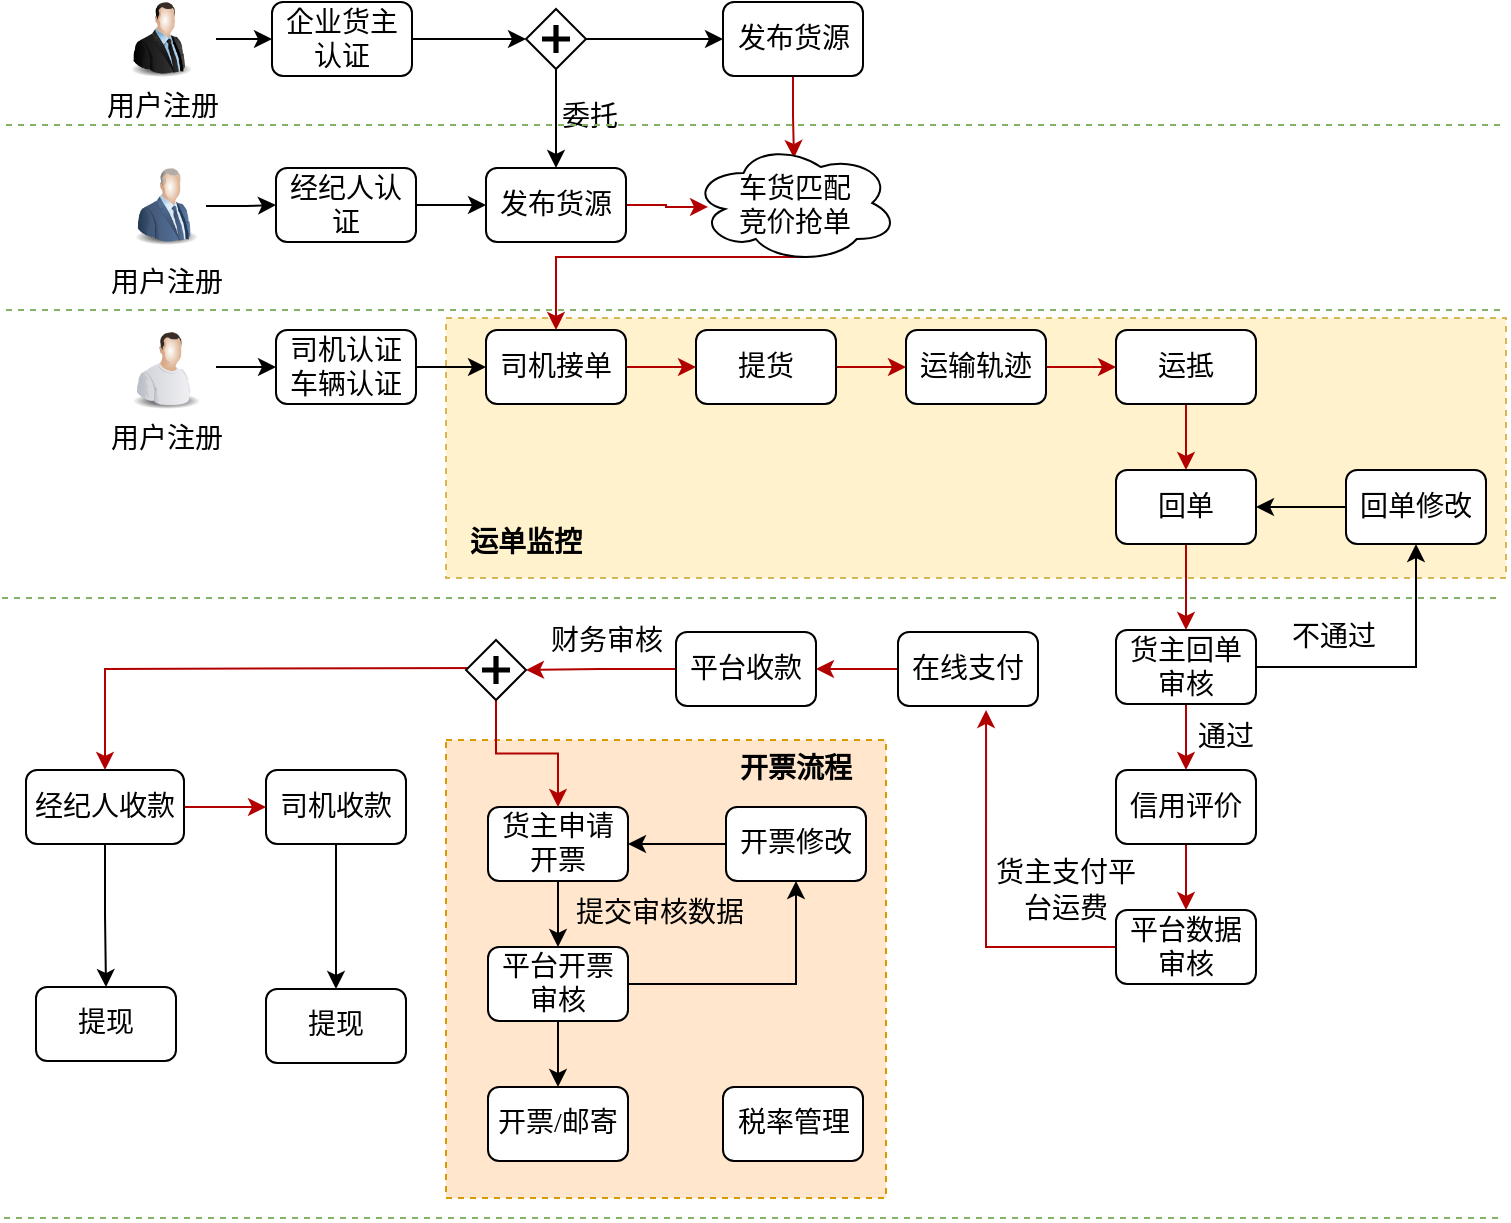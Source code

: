 <mxfile version="12.3.6" type="github" pages="1">
  <diagram id="qYqDt66bANYwKAUjIp7B" name="第 1 页">
    <mxGraphModel dx="1066" dy="478" grid="1" gridSize="10" guides="1" tooltips="1" connect="1" arrows="1" fold="1" page="1" pageScale="1" pageWidth="827" pageHeight="1169" math="0" shadow="0">
      <root>
        <mxCell id="0"/>
        <mxCell id="1" parent="0"/>
        <mxCell id="28vUUWtY91V1V11K80DQ-142" value="" style="rounded=0;whiteSpace=wrap;html=1;shadow=0;dashed=1;strokeWidth=1;fontFamily=Verdana;fontSize=14;fillColor=#ffe6cc;strokeColor=#d79b00;" parent="1" vertex="1">
          <mxGeometry x="230" y="391" width="220" height="229" as="geometry"/>
        </mxCell>
        <mxCell id="28vUUWtY91V1V11K80DQ-86" value="" style="rounded=0;whiteSpace=wrap;html=1;shadow=0;strokeWidth=1;fontFamily=Verdana;fontSize=14;dashed=1;fillColor=#fff2cc;strokeColor=#d6b656;" parent="1" vertex="1">
          <mxGeometry x="230" y="180" width="530" height="130" as="geometry"/>
        </mxCell>
        <mxCell id="28vUUWtY91V1V11K80DQ-1" value="" style="edgeStyle=orthogonalEdgeStyle;rounded=0;orthogonalLoop=1;jettySize=auto;html=1;fontSize=14;fillColor=#e51400;strokeColor=#B20000;" parent="1" source="28vUUWtY91V1V11K80DQ-2" target="28vUUWtY91V1V11K80DQ-4" edge="1">
          <mxGeometry relative="1" as="geometry"/>
        </mxCell>
        <mxCell id="28vUUWtY91V1V11K80DQ-2" value="司机接单" style="rounded=1;whiteSpace=wrap;html=1;shadow=0;labelBackgroundColor=none;strokeWidth=1;fontFamily=Verdana;fontSize=14;align=center;" parent="1" vertex="1">
          <mxGeometry x="250" y="186" width="70" height="37" as="geometry"/>
        </mxCell>
        <mxCell id="28vUUWtY91V1V11K80DQ-3" value="" style="edgeStyle=orthogonalEdgeStyle;rounded=0;orthogonalLoop=1;jettySize=auto;html=1;fontSize=14;fillColor=#e51400;strokeColor=#B20000;" parent="1" source="28vUUWtY91V1V11K80DQ-4" target="28vUUWtY91V1V11K80DQ-6" edge="1">
          <mxGeometry relative="1" as="geometry"/>
        </mxCell>
        <mxCell id="28vUUWtY91V1V11K80DQ-4" value="提货" style="rounded=1;whiteSpace=wrap;html=1;shadow=0;labelBackgroundColor=none;strokeWidth=1;fontFamily=Verdana;fontSize=14;align=center;" parent="1" vertex="1">
          <mxGeometry x="355" y="186" width="70" height="37" as="geometry"/>
        </mxCell>
        <mxCell id="28vUUWtY91V1V11K80DQ-5" value="" style="edgeStyle=orthogonalEdgeStyle;rounded=0;orthogonalLoop=1;jettySize=auto;html=1;fontSize=14;fillColor=#e51400;strokeColor=#B20000;" parent="1" source="28vUUWtY91V1V11K80DQ-6" target="28vUUWtY91V1V11K80DQ-7" edge="1">
          <mxGeometry relative="1" as="geometry"/>
        </mxCell>
        <mxCell id="28vUUWtY91V1V11K80DQ-6" value="运输轨迹" style="rounded=1;whiteSpace=wrap;html=1;shadow=0;labelBackgroundColor=none;strokeWidth=1;fontFamily=Verdana;fontSize=14;align=center;" parent="1" vertex="1">
          <mxGeometry x="460" y="186" width="70" height="37" as="geometry"/>
        </mxCell>
        <mxCell id="28vUUWtY91V1V11K80DQ-9" value="" style="edgeStyle=orthogonalEdgeStyle;rounded=0;orthogonalLoop=1;jettySize=auto;html=1;fontSize=14;fillColor=#e51400;strokeColor=#B20000;" parent="1" source="28vUUWtY91V1V11K80DQ-7" target="28vUUWtY91V1V11K80DQ-8" edge="1">
          <mxGeometry relative="1" as="geometry"/>
        </mxCell>
        <mxCell id="28vUUWtY91V1V11K80DQ-7" value="运抵" style="rounded=1;whiteSpace=wrap;html=1;shadow=0;labelBackgroundColor=none;strokeWidth=1;fontFamily=Verdana;fontSize=14;align=center;" parent="1" vertex="1">
          <mxGeometry x="565" y="186" width="70" height="37" as="geometry"/>
        </mxCell>
        <mxCell id="28vUUWtY91V1V11K80DQ-15" value="" style="edgeStyle=orthogonalEdgeStyle;rounded=0;orthogonalLoop=1;jettySize=auto;html=1;fontSize=14;fillColor=#e51400;strokeColor=#B20000;" parent="1" source="28vUUWtY91V1V11K80DQ-8" target="28vUUWtY91V1V11K80DQ-14" edge="1">
          <mxGeometry relative="1" as="geometry"/>
        </mxCell>
        <mxCell id="28vUUWtY91V1V11K80DQ-8" value="回单" style="rounded=1;whiteSpace=wrap;html=1;shadow=0;labelBackgroundColor=none;strokeWidth=1;fontFamily=Verdana;fontSize=14;align=center;" parent="1" vertex="1">
          <mxGeometry x="565" y="256" width="70" height="37" as="geometry"/>
        </mxCell>
        <mxCell id="28vUUWtY91V1V11K80DQ-39" style="edgeStyle=orthogonalEdgeStyle;rounded=0;orthogonalLoop=1;jettySize=auto;html=1;entryX=0.5;entryY=1;entryDx=0;entryDy=0;fontSize=14;" parent="1" source="28vUUWtY91V1V11K80DQ-14" target="28vUUWtY91V1V11K80DQ-38" edge="1">
          <mxGeometry relative="1" as="geometry"/>
        </mxCell>
        <mxCell id="iF3wOTfzOUe_LDXgfB9u-3" style="edgeStyle=orthogonalEdgeStyle;rounded=0;orthogonalLoop=1;jettySize=auto;html=1;entryX=0.5;entryY=0;entryDx=0;entryDy=0;fontSize=14;fillColor=#e51400;strokeColor=#B20000;" edge="1" parent="1" source="28vUUWtY91V1V11K80DQ-14" target="28vUUWtY91V1V11K80DQ-63">
          <mxGeometry relative="1" as="geometry"/>
        </mxCell>
        <mxCell id="28vUUWtY91V1V11K80DQ-14" value="货主回单审核" style="rounded=1;whiteSpace=wrap;html=1;shadow=0;labelBackgroundColor=none;strokeWidth=1;fontFamily=Verdana;fontSize=14;align=center;" parent="1" vertex="1">
          <mxGeometry x="565" y="336" width="70" height="37" as="geometry"/>
        </mxCell>
        <mxCell id="iF3wOTfzOUe_LDXgfB9u-5" value="" style="edgeStyle=orthogonalEdgeStyle;rounded=0;orthogonalLoop=1;jettySize=auto;html=1;fontSize=14;fillColor=#e51400;strokeColor=#B20000;" edge="1" parent="1" source="28vUUWtY91V1V11K80DQ-63" target="iF3wOTfzOUe_LDXgfB9u-4">
          <mxGeometry relative="1" as="geometry"/>
        </mxCell>
        <mxCell id="28vUUWtY91V1V11K80DQ-63" value="信用评价" style="rounded=1;whiteSpace=wrap;html=1;shadow=0;labelBackgroundColor=none;strokeWidth=1;fontFamily=Verdana;fontSize=14;align=center;" parent="1" vertex="1">
          <mxGeometry x="565" y="406" width="70" height="37" as="geometry"/>
        </mxCell>
        <mxCell id="iF3wOTfzOUe_LDXgfB9u-8" style="edgeStyle=orthogonalEdgeStyle;rounded=0;orthogonalLoop=1;jettySize=auto;html=1;fontSize=14;entryX=0.629;entryY=1.054;entryDx=0;entryDy=0;entryPerimeter=0;fillColor=#e51400;strokeColor=#B20000;" edge="1" parent="1" source="iF3wOTfzOUe_LDXgfB9u-4" target="28vUUWtY91V1V11K80DQ-30">
          <mxGeometry relative="1" as="geometry">
            <mxPoint x="500" y="370" as="targetPoint"/>
          </mxGeometry>
        </mxCell>
        <mxCell id="iF3wOTfzOUe_LDXgfB9u-4" value="平台数据审核" style="rounded=1;whiteSpace=wrap;html=1;shadow=0;labelBackgroundColor=none;strokeWidth=1;fontFamily=Verdana;fontSize=14;align=center;" vertex="1" parent="1">
          <mxGeometry x="565" y="476" width="70" height="37" as="geometry"/>
        </mxCell>
        <mxCell id="28vUUWtY91V1V11K80DQ-127" value="" style="edgeStyle=orthogonalEdgeStyle;rounded=0;orthogonalLoop=1;jettySize=auto;html=1;fontFamily=Verdana;fontSize=14;fillColor=#e51400;strokeColor=#B20000;" parent="1" source="28vUUWtY91V1V11K80DQ-30" target="28vUUWtY91V1V11K80DQ-43" edge="1">
          <mxGeometry relative="1" as="geometry"/>
        </mxCell>
        <mxCell id="28vUUWtY91V1V11K80DQ-30" value="在线支付" style="rounded=1;whiteSpace=wrap;html=1;shadow=0;labelBackgroundColor=none;strokeWidth=1;fontFamily=Verdana;fontSize=14;align=center;" parent="1" vertex="1">
          <mxGeometry x="456" y="337" width="70" height="37" as="geometry"/>
        </mxCell>
        <mxCell id="28vUUWtY91V1V11K80DQ-55" value="" style="edgeStyle=orthogonalEdgeStyle;rounded=0;orthogonalLoop=1;jettySize=auto;html=1;fontSize=14;" parent="1" source="28vUUWtY91V1V11K80DQ-52" target="28vUUWtY91V1V11K80DQ-54" edge="1">
          <mxGeometry relative="1" as="geometry"/>
        </mxCell>
        <mxCell id="28vUUWtY91V1V11K80DQ-52" value="货主申请开票" style="rounded=1;whiteSpace=wrap;html=1;shadow=0;labelBackgroundColor=none;strokeWidth=1;fontFamily=Verdana;fontSize=14;align=center;" parent="1" vertex="1">
          <mxGeometry x="251" y="424.5" width="70" height="37" as="geometry"/>
        </mxCell>
        <mxCell id="28vUUWtY91V1V11K80DQ-59" style="edgeStyle=orthogonalEdgeStyle;rounded=0;orthogonalLoop=1;jettySize=auto;html=1;entryX=0.5;entryY=1;entryDx=0;entryDy=0;fontSize=14;" parent="1" source="28vUUWtY91V1V11K80DQ-54" target="28vUUWtY91V1V11K80DQ-58" edge="1">
          <mxGeometry relative="1" as="geometry"/>
        </mxCell>
        <mxCell id="28vUUWtY91V1V11K80DQ-62" value="" style="edgeStyle=orthogonalEdgeStyle;rounded=0;orthogonalLoop=1;jettySize=auto;html=1;fontSize=14;" parent="1" source="28vUUWtY91V1V11K80DQ-54" target="28vUUWtY91V1V11K80DQ-61" edge="1">
          <mxGeometry relative="1" as="geometry"/>
        </mxCell>
        <mxCell id="28vUUWtY91V1V11K80DQ-54" value="平台开票审核" style="rounded=1;whiteSpace=wrap;html=1;shadow=0;labelBackgroundColor=none;strokeWidth=1;fontFamily=Verdana;fontSize=14;align=center;" parent="1" vertex="1">
          <mxGeometry x="251" y="494.5" width="70" height="37" as="geometry"/>
        </mxCell>
        <mxCell id="28vUUWtY91V1V11K80DQ-61" value="开票/邮寄" style="rounded=1;whiteSpace=wrap;html=1;shadow=0;labelBackgroundColor=none;strokeWidth=1;fontFamily=Verdana;fontSize=14;align=center;" parent="1" vertex="1">
          <mxGeometry x="251" y="564.5" width="70" height="37" as="geometry"/>
        </mxCell>
        <mxCell id="iF3wOTfzOUe_LDXgfB9u-13" style="edgeStyle=orthogonalEdgeStyle;rounded=0;orthogonalLoop=1;jettySize=auto;html=1;fontSize=14;entryX=1;entryY=0.5;entryDx=0;entryDy=0;fillColor=#e51400;strokeColor=#B20000;" edge="1" parent="1" source="28vUUWtY91V1V11K80DQ-43" target="iF3wOTfzOUe_LDXgfB9u-12">
          <mxGeometry relative="1" as="geometry">
            <mxPoint x="280" y="355.5" as="targetPoint"/>
          </mxGeometry>
        </mxCell>
        <mxCell id="28vUUWtY91V1V11K80DQ-43" value="平台收款" style="rounded=1;whiteSpace=wrap;html=1;shadow=0;labelBackgroundColor=none;strokeWidth=1;fontFamily=Verdana;fontSize=14;align=center;" parent="1" vertex="1">
          <mxGeometry x="345" y="337" width="70" height="37" as="geometry"/>
        </mxCell>
        <mxCell id="28vUUWtY91V1V11K80DQ-85" value="" style="edgeStyle=orthogonalEdgeStyle;rounded=0;orthogonalLoop=1;jettySize=auto;html=1;fontFamily=Verdana;fontSize=14;" parent="1" source="28vUUWtY91V1V11K80DQ-45" target="28vUUWtY91V1V11K80DQ-84" edge="1">
          <mxGeometry relative="1" as="geometry"/>
        </mxCell>
        <mxCell id="28vUUWtY91V1V11K80DQ-45" value="司机收款" style="rounded=1;whiteSpace=wrap;html=1;shadow=0;labelBackgroundColor=none;strokeWidth=1;fontFamily=Verdana;fontSize=14;align=center;" parent="1" vertex="1">
          <mxGeometry x="140" y="406" width="70" height="37" as="geometry"/>
        </mxCell>
        <mxCell id="28vUUWtY91V1V11K80DQ-84" value="提现" style="rounded=1;whiteSpace=wrap;html=1;shadow=0;labelBackgroundColor=none;strokeWidth=1;fontFamily=Verdana;fontSize=14;align=center;" parent="1" vertex="1">
          <mxGeometry x="140" y="515.5" width="70" height="37" as="geometry"/>
        </mxCell>
        <mxCell id="28vUUWtY91V1V11K80DQ-13" value="" style="edgeStyle=orthogonalEdgeStyle;rounded=0;orthogonalLoop=1;jettySize=auto;html=1;fontSize=14;" parent="1" source="28vUUWtY91V1V11K80DQ-10" target="28vUUWtY91V1V11K80DQ-2" edge="1">
          <mxGeometry relative="1" as="geometry"/>
        </mxCell>
        <mxCell id="28vUUWtY91V1V11K80DQ-10" value="司机认证&lt;br style=&quot;font-size: 14px;&quot;&gt;车辆认证" style="rounded=1;whiteSpace=wrap;html=1;shadow=0;labelBackgroundColor=none;strokeWidth=1;fontFamily=Verdana;fontSize=14;align=center;" parent="1" vertex="1">
          <mxGeometry x="145" y="186" width="70" height="37" as="geometry"/>
        </mxCell>
        <mxCell id="28vUUWtY91V1V11K80DQ-29" style="edgeStyle=orthogonalEdgeStyle;rounded=0;orthogonalLoop=1;jettySize=auto;html=1;entryX=0.078;entryY=0.533;entryDx=0;entryDy=0;entryPerimeter=0;fontSize=14;fillColor=#e51400;strokeColor=#B20000;" parent="1" source="28vUUWtY91V1V11K80DQ-17" target="6LW1AeHPkMDRcIlr9ZgV-1" edge="1">
          <mxGeometry relative="1" as="geometry"/>
        </mxCell>
        <mxCell id="28vUUWtY91V1V11K80DQ-17" value="发布货源" style="rounded=1;whiteSpace=wrap;html=1;shadow=0;labelBackgroundColor=none;strokeWidth=1;fontFamily=Verdana;fontSize=14;align=center;" parent="1" vertex="1">
          <mxGeometry x="250" y="105" width="70" height="37" as="geometry"/>
        </mxCell>
        <mxCell id="28vUUWtY91V1V11K80DQ-23" value="" style="edgeStyle=orthogonalEdgeStyle;rounded=0;orthogonalLoop=1;jettySize=auto;html=1;fontSize=14;" parent="1" source="28vUUWtY91V1V11K80DQ-24" target="28vUUWtY91V1V11K80DQ-17" edge="1">
          <mxGeometry relative="1" as="geometry"/>
        </mxCell>
        <mxCell id="28vUUWtY91V1V11K80DQ-24" value="经纪人认证" style="rounded=1;whiteSpace=wrap;html=1;shadow=0;labelBackgroundColor=none;strokeWidth=1;fontFamily=Verdana;fontSize=14;align=center;" parent="1" vertex="1">
          <mxGeometry x="145" y="105" width="70" height="37" as="geometry"/>
        </mxCell>
        <mxCell id="28vUUWtY91V1V11K80DQ-40" value="" style="edgeStyle=orthogonalEdgeStyle;rounded=0;orthogonalLoop=1;jettySize=auto;html=1;fontSize=14;" parent="1" source="28vUUWtY91V1V11K80DQ-38" target="28vUUWtY91V1V11K80DQ-8" edge="1">
          <mxGeometry relative="1" as="geometry"/>
        </mxCell>
        <mxCell id="28vUUWtY91V1V11K80DQ-38" value="回单修改" style="rounded=1;whiteSpace=wrap;html=1;shadow=0;labelBackgroundColor=none;strokeWidth=1;fontFamily=Verdana;fontSize=14;align=center;" parent="1" vertex="1">
          <mxGeometry x="680" y="256" width="70" height="37" as="geometry"/>
        </mxCell>
        <mxCell id="28vUUWtY91V1V11K80DQ-49" value="&lt;span style=&quot;font-family: verdana; font-size: 14px;&quot;&gt;货主支付平台运费&lt;/span&gt;" style="text;html=1;strokeColor=none;fillColor=none;align=center;verticalAlign=middle;whiteSpace=wrap;rounded=0;fontSize=14;" parent="1" vertex="1">
          <mxGeometry x="500" y="456" width="80" height="20" as="geometry"/>
        </mxCell>
        <mxCell id="28vUUWtY91V1V11K80DQ-131" style="edgeStyle=orthogonalEdgeStyle;rounded=0;orthogonalLoop=1;jettySize=auto;html=1;entryX=1;entryY=0.5;entryDx=0;entryDy=0;fontFamily=Verdana;fontSize=14;" parent="1" source="28vUUWtY91V1V11K80DQ-58" target="28vUUWtY91V1V11K80DQ-52" edge="1">
          <mxGeometry relative="1" as="geometry"/>
        </mxCell>
        <mxCell id="28vUUWtY91V1V11K80DQ-58" value="开票修改" style="rounded=1;whiteSpace=wrap;html=1;shadow=0;labelBackgroundColor=none;strokeWidth=1;fontFamily=Verdana;fontSize=14;align=center;" parent="1" vertex="1">
          <mxGeometry x="370" y="424.5" width="70" height="37" as="geometry"/>
        </mxCell>
        <mxCell id="28vUUWtY91V1V11K80DQ-79" value="不通过" style="text;html=1;strokeColor=none;fillColor=none;align=center;verticalAlign=middle;whiteSpace=wrap;rounded=0;shadow=0;fontFamily=Verdana;fontSize=14;" parent="1" vertex="1">
          <mxGeometry x="650" y="330" width="48" height="20" as="geometry"/>
        </mxCell>
        <mxCell id="28vUUWtY91V1V11K80DQ-80" value="通过" style="text;html=1;strokeColor=none;fillColor=none;align=center;verticalAlign=middle;whiteSpace=wrap;rounded=0;shadow=0;fontFamily=Verdana;fontSize=14;" parent="1" vertex="1">
          <mxGeometry x="600" y="379.5" width="40" height="20" as="geometry"/>
        </mxCell>
        <mxCell id="28vUUWtY91V1V11K80DQ-87" value="运单监控" style="text;html=1;strokeColor=none;fillColor=none;align=center;verticalAlign=middle;whiteSpace=wrap;rounded=0;shadow=0;dashed=1;fontFamily=Verdana;fontSize=14;fontStyle=1" parent="1" vertex="1">
          <mxGeometry x="240" y="283" width="60" height="20" as="geometry"/>
        </mxCell>
        <mxCell id="28vUUWtY91V1V11K80DQ-99" value="" style="edgeStyle=orthogonalEdgeStyle;rounded=0;orthogonalLoop=1;jettySize=auto;html=1;fontFamily=Verdana;fontSize=14;" parent="1" source="28vUUWtY91V1V11K80DQ-89" target="28vUUWtY91V1V11K80DQ-24" edge="1">
          <mxGeometry relative="1" as="geometry"/>
        </mxCell>
        <mxCell id="28vUUWtY91V1V11K80DQ-89" value="用户注册" style="image;html=1;labelBackgroundColor=#ffffff;image=img/lib/clip_art/people/Suit_Man_Blue_128x128.png;rounded=1;shadow=0;dashed=1;strokeWidth=1;fontFamily=Verdana;fontSize=14;" parent="1" vertex="1">
          <mxGeometry x="70" y="100.5" width="40" height="47" as="geometry"/>
        </mxCell>
        <mxCell id="28vUUWtY91V1V11K80DQ-100" value="" style="edgeStyle=orthogonalEdgeStyle;rounded=0;orthogonalLoop=1;jettySize=auto;html=1;fontFamily=Verdana;fontSize=14;" parent="1" source="28vUUWtY91V1V11K80DQ-90" target="28vUUWtY91V1V11K80DQ-10" edge="1">
          <mxGeometry relative="1" as="geometry"/>
        </mxCell>
        <mxCell id="28vUUWtY91V1V11K80DQ-90" value="用户注册" style="image;html=1;labelBackgroundColor=#ffffff;image=img/lib/clip_art/people/Worker_Man_128x128.png;rounded=1;shadow=0;dashed=1;strokeWidth=1;fontFamily=Verdana;fontSize=14;" parent="1" vertex="1">
          <mxGeometry x="65" y="183" width="50" height="43" as="geometry"/>
        </mxCell>
        <mxCell id="28vUUWtY91V1V11K80DQ-98" value="" style="edgeStyle=orthogonalEdgeStyle;rounded=0;orthogonalLoop=1;jettySize=auto;html=1;fontFamily=Verdana;fontSize=14;" parent="1" source="28vUUWtY91V1V11K80DQ-94" target="28vUUWtY91V1V11K80DQ-96" edge="1">
          <mxGeometry relative="1" as="geometry"/>
        </mxCell>
        <mxCell id="28vUUWtY91V1V11K80DQ-94" value="用户注册" style="image;html=1;labelBackgroundColor=#ffffff;image=img/lib/clip_art/people/Suit_Man_128x128.png;rounded=1;shadow=0;dashed=1;strokeWidth=1;fontFamily=Verdana;fontSize=14;" parent="1" vertex="1">
          <mxGeometry x="60" y="21" width="55" height="39" as="geometry"/>
        </mxCell>
        <mxCell id="28vUUWtY91V1V11K80DQ-107" style="edgeStyle=orthogonalEdgeStyle;rounded=0;orthogonalLoop=1;jettySize=auto;html=1;entryX=0;entryY=0.5;entryDx=0;entryDy=0;fontFamily=Verdana;fontSize=14;" parent="1" source="28vUUWtY91V1V11K80DQ-96" target="28vUUWtY91V1V11K80DQ-105" edge="1">
          <mxGeometry relative="1" as="geometry"/>
        </mxCell>
        <mxCell id="28vUUWtY91V1V11K80DQ-96" value="企业货主认证" style="rounded=1;whiteSpace=wrap;html=1;shadow=0;labelBackgroundColor=none;strokeWidth=1;fontFamily=Verdana;fontSize=14;align=center;" parent="1" vertex="1">
          <mxGeometry x="143" y="22" width="70" height="37" as="geometry"/>
        </mxCell>
        <mxCell id="28vUUWtY91V1V11K80DQ-108" style="edgeStyle=orthogonalEdgeStyle;rounded=0;orthogonalLoop=1;jettySize=auto;html=1;entryX=0.5;entryY=0;entryDx=0;entryDy=0;fontFamily=Verdana;fontSize=14;" parent="1" source="28vUUWtY91V1V11K80DQ-105" target="28vUUWtY91V1V11K80DQ-17" edge="1">
          <mxGeometry relative="1" as="geometry"/>
        </mxCell>
        <mxCell id="28vUUWtY91V1V11K80DQ-113" value="" style="edgeStyle=orthogonalEdgeStyle;rounded=0;orthogonalLoop=1;jettySize=auto;html=1;fontFamily=Verdana;fontSize=14;" parent="1" source="28vUUWtY91V1V11K80DQ-105" target="28vUUWtY91V1V11K80DQ-112" edge="1">
          <mxGeometry relative="1" as="geometry"/>
        </mxCell>
        <mxCell id="28vUUWtY91V1V11K80DQ-105" value="" style="shape=mxgraph.bpmn.shape;html=1;verticalLabelPosition=bottom;labelBackgroundColor=#ffffff;verticalAlign=top;perimeter=rhombusPerimeter;background=gateway;outline=none;symbol=parallelGw;rounded=1;shadow=0;strokeWidth=1;fontFamily=Verdana;fontSize=14;align=center;" parent="1" vertex="1">
          <mxGeometry x="270" y="25.5" width="30" height="30" as="geometry"/>
        </mxCell>
        <mxCell id="28vUUWtY91V1V11K80DQ-109" value="委托" style="text;html=1;fontSize=14;fontFamily=Verdana;" parent="1" vertex="1">
          <mxGeometry x="286" y="64.5" width="50" height="28" as="geometry"/>
        </mxCell>
        <mxCell id="6LW1AeHPkMDRcIlr9ZgV-6" value="" style="edgeStyle=orthogonalEdgeStyle;rounded=0;orthogonalLoop=1;jettySize=auto;html=1;fontSize=14;entryX=0.495;entryY=0.125;entryDx=0;entryDy=0;entryPerimeter=0;fillColor=#e51400;strokeColor=#B20000;" parent="1" source="28vUUWtY91V1V11K80DQ-112" target="6LW1AeHPkMDRcIlr9ZgV-1" edge="1">
          <mxGeometry relative="1" as="geometry"/>
        </mxCell>
        <mxCell id="28vUUWtY91V1V11K80DQ-112" value="发布货源" style="rounded=1;whiteSpace=wrap;html=1;shadow=0;labelBackgroundColor=none;strokeWidth=1;fontFamily=Verdana;fontSize=14;align=center;" parent="1" vertex="1">
          <mxGeometry x="368.5" y="22" width="70" height="37" as="geometry"/>
        </mxCell>
        <mxCell id="28vUUWtY91V1V11K80DQ-116" value="" style="endArrow=none;dashed=1;html=1;fontFamily=Verdana;fontSize=14;fillColor=#d5e8d4;strokeColor=#82b366;" parent="1" edge="1">
          <mxGeometry width="50" height="50" relative="1" as="geometry">
            <mxPoint x="10" y="83.5" as="sourcePoint"/>
            <mxPoint x="760" y="83.5" as="targetPoint"/>
          </mxGeometry>
        </mxCell>
        <mxCell id="28vUUWtY91V1V11K80DQ-117" value="" style="endArrow=none;dashed=1;html=1;fontFamily=Verdana;fontSize=14;fillColor=#d5e8d4;strokeColor=#82b366;" parent="1" edge="1">
          <mxGeometry width="50" height="50" relative="1" as="geometry">
            <mxPoint x="10" y="176" as="sourcePoint"/>
            <mxPoint x="760" y="176" as="targetPoint"/>
          </mxGeometry>
        </mxCell>
        <mxCell id="28vUUWtY91V1V11K80DQ-120" value="开票流程" style="text;html=1;strokeColor=none;fillColor=none;align=center;verticalAlign=middle;whiteSpace=wrap;rounded=0;shadow=0;dashed=1;fontFamily=Verdana;fontSize=14;fontStyle=1" parent="1" vertex="1">
          <mxGeometry x="376" y="396" width="58" height="20" as="geometry"/>
        </mxCell>
        <mxCell id="28vUUWtY91V1V11K80DQ-122" value="税率管理" style="rounded=1;whiteSpace=wrap;html=1;shadow=0;labelBackgroundColor=none;strokeWidth=1;fontFamily=Verdana;fontSize=14;align=center;" parent="1" vertex="1">
          <mxGeometry x="368.5" y="564.5" width="70" height="37" as="geometry"/>
        </mxCell>
        <mxCell id="28vUUWtY91V1V11K80DQ-123" value="提交审核数据" style="text;html=1;strokeColor=none;fillColor=none;align=center;verticalAlign=middle;whiteSpace=wrap;rounded=0;shadow=0;dashed=1;fontFamily=Verdana;fontSize=14;" parent="1" vertex="1">
          <mxGeometry x="294" y="468" width="86" height="20" as="geometry"/>
        </mxCell>
        <mxCell id="28vUUWtY91V1V11K80DQ-138" style="edgeStyle=orthogonalEdgeStyle;rounded=0;orthogonalLoop=1;jettySize=auto;html=1;entryX=0.5;entryY=0;entryDx=0;entryDy=0;fontFamily=Verdana;fontSize=14;" parent="1" source="28vUUWtY91V1V11K80DQ-129" target="28vUUWtY91V1V11K80DQ-137" edge="1">
          <mxGeometry relative="1" as="geometry"/>
        </mxCell>
        <mxCell id="tZ4Hf1nv5zvD5JX4E7_J-5" value="" style="edgeStyle=orthogonalEdgeStyle;rounded=0;orthogonalLoop=1;jettySize=auto;html=1;fontSize=14;fillColor=#e51400;strokeColor=#B20000;" parent="1" source="28vUUWtY91V1V11K80DQ-129" target="28vUUWtY91V1V11K80DQ-45" edge="1">
          <mxGeometry relative="1" as="geometry"/>
        </mxCell>
        <mxCell id="28vUUWtY91V1V11K80DQ-129" value="经纪人收款" style="rounded=1;whiteSpace=wrap;html=1;shadow=0;labelBackgroundColor=none;strokeWidth=1;fontFamily=Verdana;fontSize=14;align=center;" parent="1" vertex="1">
          <mxGeometry x="20" y="406" width="79" height="37" as="geometry"/>
        </mxCell>
        <mxCell id="28vUUWtY91V1V11K80DQ-136" style="edgeStyle=orthogonalEdgeStyle;rounded=0;orthogonalLoop=1;jettySize=auto;html=1;entryX=0.5;entryY=0;entryDx=0;entryDy=0;fontFamily=Verdana;fontSize=14;fillColor=#e51400;strokeColor=#B20000;" parent="1" target="28vUUWtY91V1V11K80DQ-129" edge="1">
          <mxGeometry relative="1" as="geometry">
            <mxPoint x="250" y="355" as="sourcePoint"/>
          </mxGeometry>
        </mxCell>
        <mxCell id="28vUUWtY91V1V11K80DQ-137" value="提现" style="rounded=1;whiteSpace=wrap;html=1;shadow=0;labelBackgroundColor=none;strokeWidth=1;fontFamily=Verdana;fontSize=14;align=center;" parent="1" vertex="1">
          <mxGeometry x="25" y="514.5" width="70" height="37" as="geometry"/>
        </mxCell>
        <mxCell id="28vUUWtY91V1V11K80DQ-139" value="财务审核" style="text;html=1;strokeColor=none;fillColor=none;align=center;verticalAlign=middle;whiteSpace=wrap;rounded=0;shadow=0;dashed=1;fontFamily=Verdana;fontSize=14;" parent="1" vertex="1">
          <mxGeometry x="281" y="332" width="59" height="20" as="geometry"/>
        </mxCell>
        <mxCell id="28vUUWtY91V1V11K80DQ-143" value="" style="endArrow=none;dashed=1;html=1;fontFamily=Verdana;fontSize=14;fillColor=#d5e8d4;strokeColor=#82b366;" parent="1" edge="1">
          <mxGeometry width="50" height="50" relative="1" as="geometry">
            <mxPoint x="9" y="630" as="sourcePoint"/>
            <mxPoint x="759" y="630" as="targetPoint"/>
          </mxGeometry>
        </mxCell>
        <mxCell id="28vUUWtY91V1V11K80DQ-144" value="" style="endArrow=none;dashed=1;html=1;fontFamily=Verdana;fontSize=14;fillColor=#d5e8d4;strokeColor=#82b366;" parent="1" edge="1">
          <mxGeometry width="50" height="50" relative="1" as="geometry">
            <mxPoint x="8" y="320" as="sourcePoint"/>
            <mxPoint x="758" y="320" as="targetPoint"/>
          </mxGeometry>
        </mxCell>
        <mxCell id="6LW1AeHPkMDRcIlr9ZgV-7" style="edgeStyle=orthogonalEdgeStyle;rounded=0;orthogonalLoop=1;jettySize=auto;html=1;entryX=0.5;entryY=0;entryDx=0;entryDy=0;exitX=0.55;exitY=0.95;exitDx=0;exitDy=0;exitPerimeter=0;fontSize=14;fillColor=#e51400;strokeColor=#B20000;" parent="1" source="6LW1AeHPkMDRcIlr9ZgV-1" target="28vUUWtY91V1V11K80DQ-2" edge="1">
          <mxGeometry relative="1" as="geometry">
            <Array as="points">
              <mxPoint x="285" y="150"/>
            </Array>
          </mxGeometry>
        </mxCell>
        <mxCell id="6LW1AeHPkMDRcIlr9ZgV-1" value="车货匹配&lt;br style=&quot;font-size: 14px;&quot;&gt;竞价抢单" style="ellipse;shape=cloud;whiteSpace=wrap;html=1;fontSize=14;" parent="1" vertex="1">
          <mxGeometry x="353" y="92.5" width="103" height="60" as="geometry"/>
        </mxCell>
        <mxCell id="iF3wOTfzOUe_LDXgfB9u-14" style="edgeStyle=orthogonalEdgeStyle;rounded=0;orthogonalLoop=1;jettySize=auto;html=1;entryX=0.5;entryY=0;entryDx=0;entryDy=0;fontSize=14;fillColor=#e51400;strokeColor=#B20000;" edge="1" parent="1" source="iF3wOTfzOUe_LDXgfB9u-12" target="28vUUWtY91V1V11K80DQ-52">
          <mxGeometry relative="1" as="geometry"/>
        </mxCell>
        <mxCell id="iF3wOTfzOUe_LDXgfB9u-12" value="" style="shape=mxgraph.bpmn.shape;html=1;verticalLabelPosition=bottom;labelBackgroundColor=#ffffff;verticalAlign=top;perimeter=rhombusPerimeter;background=gateway;outline=none;symbol=parallelGw;rounded=1;shadow=0;strokeWidth=1;fontFamily=Verdana;fontSize=14;align=center;" vertex="1" parent="1">
          <mxGeometry x="240" y="341.0" width="30" height="30" as="geometry"/>
        </mxCell>
      </root>
    </mxGraphModel>
  </diagram>
</mxfile>
